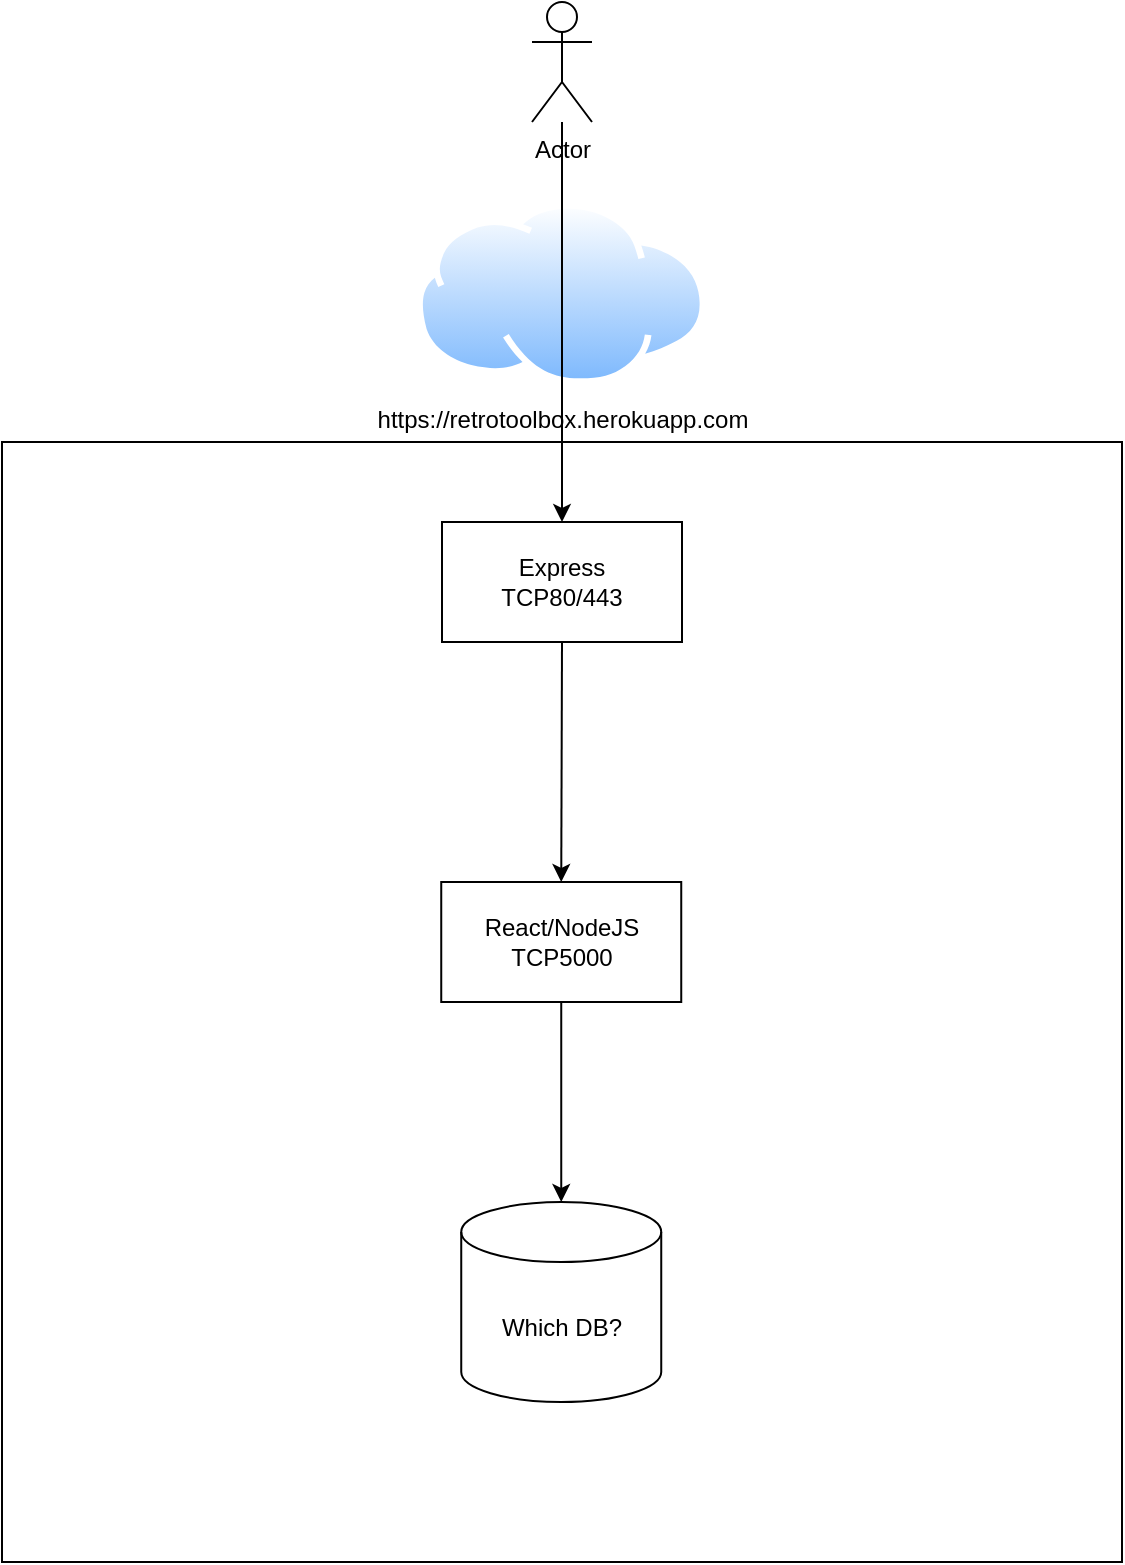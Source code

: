 <mxfile version="13.7.9" type="device"><diagram id="V5EjrLgTjcWUtdAoWrdv" name="Page-1"><mxGraphModel dx="1086" dy="966" grid="1" gridSize="10" guides="1" tooltips="1" connect="1" arrows="1" fold="1" page="1" pageScale="1" pageWidth="850" pageHeight="1100" math="0" shadow="0"><root><mxCell id="0"/><mxCell id="1" parent="0"/><mxCell id="PqGPwT8c98jh06p4jG66-5" value="" style="whiteSpace=wrap;html=1;aspect=fixed;" vertex="1" parent="1"><mxGeometry x="145" y="240" width="560" height="560" as="geometry"/></mxCell><mxCell id="PqGPwT8c98jh06p4jG66-3" value="Express&lt;br&gt;TCP80/443" style="rounded=0;whiteSpace=wrap;html=1;" vertex="1" parent="1"><mxGeometry x="365" y="280" width="120" height="60" as="geometry"/></mxCell><mxCell id="PqGPwT8c98jh06p4jG66-4" value="Actor" style="shape=umlActor;verticalLabelPosition=bottom;verticalAlign=top;html=1;outlineConnect=0;" vertex="1" parent="1"><mxGeometry x="410" y="20" width="30" height="60" as="geometry"/></mxCell><mxCell id="PqGPwT8c98jh06p4jG66-6" value="https://retrotoolbox.herokuapp.com" style="aspect=fixed;perimeter=ellipsePerimeter;html=1;align=center;shadow=0;dashed=0;spacingTop=3;image;image=img/lib/active_directory/internet_cloud.svg;" vertex="1" parent="1"><mxGeometry x="352" y="120" width="145.24" height="91.5" as="geometry"/></mxCell><mxCell id="PqGPwT8c98jh06p4jG66-7" value="React/NodeJS&lt;br&gt;TCP5000" style="rounded=0;whiteSpace=wrap;html=1;" vertex="1" parent="1"><mxGeometry x="364.62" y="460" width="120" height="60" as="geometry"/></mxCell><mxCell id="PqGPwT8c98jh06p4jG66-8" value="Which DB?" style="shape=cylinder3;whiteSpace=wrap;html=1;boundedLbl=1;backgroundOutline=1;size=15;" vertex="1" parent="1"><mxGeometry x="374.62" y="620" width="100" height="100" as="geometry"/></mxCell><mxCell id="PqGPwT8c98jh06p4jG66-9" value="" style="endArrow=classic;html=1;" edge="1" parent="1" source="PqGPwT8c98jh06p4jG66-4" target="PqGPwT8c98jh06p4jG66-3"><mxGeometry width="50" height="50" relative="1" as="geometry"><mxPoint x="190" y="160" as="sourcePoint"/><mxPoint x="240" y="110" as="targetPoint"/></mxGeometry></mxCell><mxCell id="PqGPwT8c98jh06p4jG66-10" value="" style="endArrow=classic;html=1;exitX=0.5;exitY=1;exitDx=0;exitDy=0;entryX=0.5;entryY=0;entryDx=0;entryDy=0;" edge="1" parent="1" source="PqGPwT8c98jh06p4jG66-3" target="PqGPwT8c98jh06p4jG66-7"><mxGeometry width="50" height="50" relative="1" as="geometry"><mxPoint x="280" y="400" as="sourcePoint"/><mxPoint x="330" y="350" as="targetPoint"/></mxGeometry></mxCell><mxCell id="PqGPwT8c98jh06p4jG66-11" value="" style="endArrow=classic;html=1;exitX=0.5;exitY=1;exitDx=0;exitDy=0;" edge="1" parent="1" source="PqGPwT8c98jh06p4jG66-7" target="PqGPwT8c98jh06p4jG66-8"><mxGeometry width="50" height="50" relative="1" as="geometry"><mxPoint x="290" y="550" as="sourcePoint"/><mxPoint x="340" y="500" as="targetPoint"/></mxGeometry></mxCell></root></mxGraphModel></diagram></mxfile>